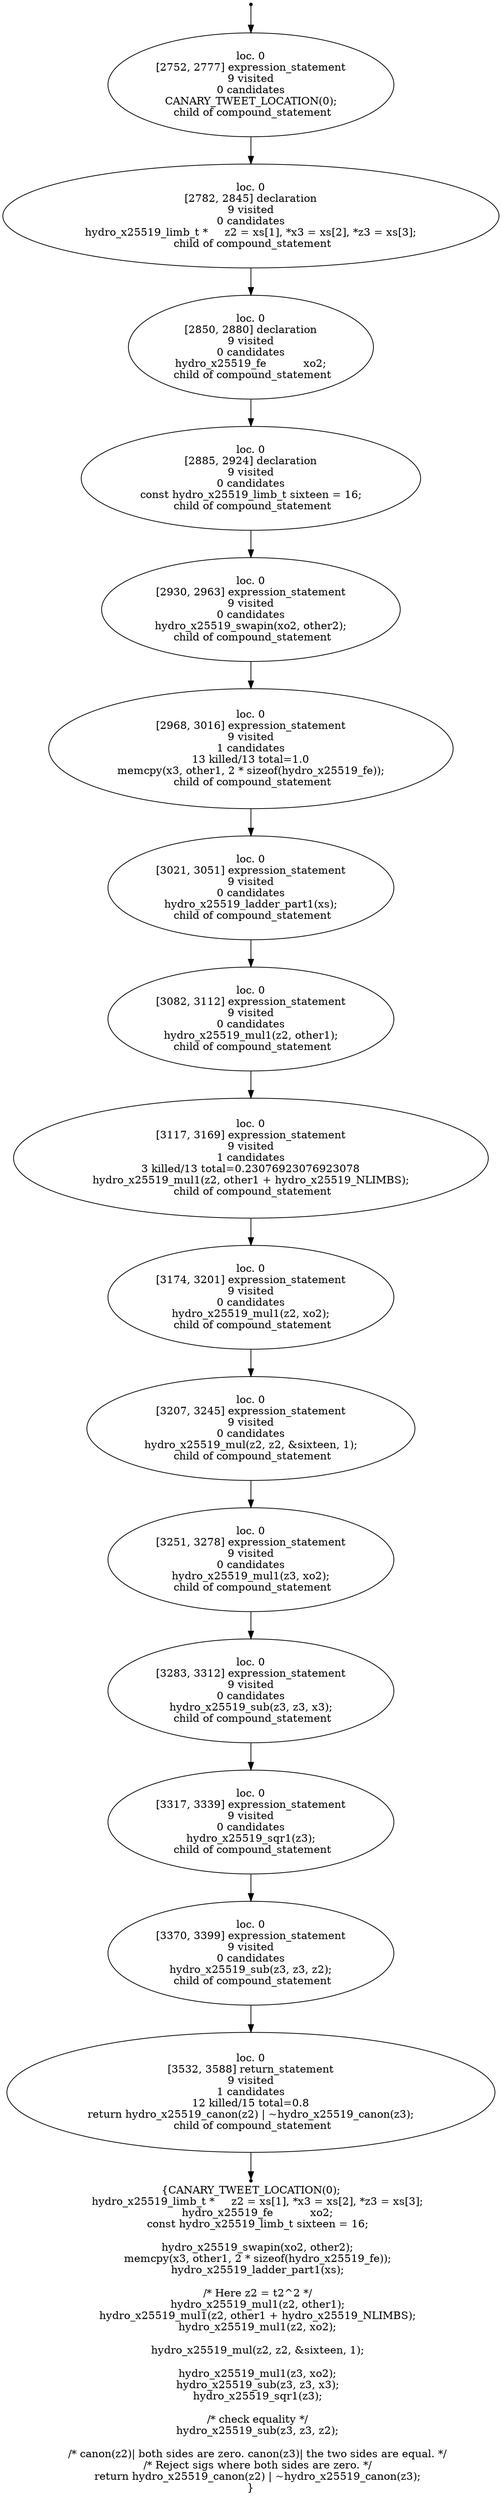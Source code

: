 digraph hydro_sign_verify_core_localised_3 {
	initial [shape=point]
	initial -> "loc. 0
[2752, 2777] expression_statement
9 visited
0 candidates
 CANARY_TWEET_LOCATION(0); 
 child of compound_statement"
	final [shape=point]
	"loc. 0
[3532, 3588] return_statement
9 visited
1 candidates
12 killed/15 total=0.8
 return hydro_x25519_canon(z2) | ~hydro_x25519_canon(z3); 
 child of compound_statement" -> final
	"loc. 0
[2752, 2777] expression_statement
9 visited
0 candidates
 CANARY_TWEET_LOCATION(0); 
 child of compound_statement"
	"loc. 0
[2752, 2777] expression_statement
9 visited
0 candidates
 CANARY_TWEET_LOCATION(0); 
 child of compound_statement" -> "loc. 0
[2782, 2845] declaration
9 visited
0 candidates
 hydro_x25519_limb_t *     z2 = xs[1], *x3 = xs[2], *z3 = xs[3]; 
 child of compound_statement"
	"loc. 0
[2782, 2845] declaration
9 visited
0 candidates
 hydro_x25519_limb_t *     z2 = xs[1], *x3 = xs[2], *z3 = xs[3]; 
 child of compound_statement"
	"loc. 0
[2782, 2845] declaration
9 visited
0 candidates
 hydro_x25519_limb_t *     z2 = xs[1], *x3 = xs[2], *z3 = xs[3]; 
 child of compound_statement" -> "loc. 0
[2850, 2880] declaration
9 visited
0 candidates
 hydro_x25519_fe           xo2; 
 child of compound_statement"
	"loc. 0
[2850, 2880] declaration
9 visited
0 candidates
 hydro_x25519_fe           xo2; 
 child of compound_statement"
	"loc. 0
[2850, 2880] declaration
9 visited
0 candidates
 hydro_x25519_fe           xo2; 
 child of compound_statement" -> "loc. 0
[2885, 2924] declaration
9 visited
0 candidates
 const hydro_x25519_limb_t sixteen = 16; 
 child of compound_statement"
	"loc. 0
[2885, 2924] declaration
9 visited
0 candidates
 const hydro_x25519_limb_t sixteen = 16; 
 child of compound_statement"
	"loc. 0
[2885, 2924] declaration
9 visited
0 candidates
 const hydro_x25519_limb_t sixteen = 16; 
 child of compound_statement" -> "loc. 0
[2930, 2963] expression_statement
9 visited
0 candidates
 hydro_x25519_swapin(xo2, other2); 
 child of compound_statement"
	"loc. 0
[2930, 2963] expression_statement
9 visited
0 candidates
 hydro_x25519_swapin(xo2, other2); 
 child of compound_statement"
	"loc. 0
[2930, 2963] expression_statement
9 visited
0 candidates
 hydro_x25519_swapin(xo2, other2); 
 child of compound_statement" -> "loc. 0
[2968, 3016] expression_statement
9 visited
1 candidates
13 killed/13 total=1.0
 memcpy(x3, other1, 2 * sizeof(hydro_x25519_fe)); 
 child of compound_statement"
	"loc. 0
[2968, 3016] expression_statement
9 visited
1 candidates
13 killed/13 total=1.0
 memcpy(x3, other1, 2 * sizeof(hydro_x25519_fe)); 
 child of compound_statement"
	"loc. 0
[2968, 3016] expression_statement
9 visited
1 candidates
13 killed/13 total=1.0
 memcpy(x3, other1, 2 * sizeof(hydro_x25519_fe)); 
 child of compound_statement" -> "loc. 0
[3021, 3051] expression_statement
9 visited
0 candidates
 hydro_x25519_ladder_part1(xs); 
 child of compound_statement"
	"loc. 0
[3021, 3051] expression_statement
9 visited
0 candidates
 hydro_x25519_ladder_part1(xs); 
 child of compound_statement"
	"loc. 0
[3021, 3051] expression_statement
9 visited
0 candidates
 hydro_x25519_ladder_part1(xs); 
 child of compound_statement" -> "loc. 0
[3082, 3112] expression_statement
9 visited
0 candidates
 hydro_x25519_mul1(z2, other1); 
 child of compound_statement"
	"loc. 0
[3082, 3112] expression_statement
9 visited
0 candidates
 hydro_x25519_mul1(z2, other1); 
 child of compound_statement"
	"loc. 0
[3082, 3112] expression_statement
9 visited
0 candidates
 hydro_x25519_mul1(z2, other1); 
 child of compound_statement" -> "loc. 0
[3117, 3169] expression_statement
9 visited
1 candidates
3 killed/13 total=0.23076923076923078
 hydro_x25519_mul1(z2, other1 + hydro_x25519_NLIMBS); 
 child of compound_statement"
	"loc. 0
[3117, 3169] expression_statement
9 visited
1 candidates
3 killed/13 total=0.23076923076923078
 hydro_x25519_mul1(z2, other1 + hydro_x25519_NLIMBS); 
 child of compound_statement"
	"loc. 0
[3117, 3169] expression_statement
9 visited
1 candidates
3 killed/13 total=0.23076923076923078
 hydro_x25519_mul1(z2, other1 + hydro_x25519_NLIMBS); 
 child of compound_statement" -> "loc. 0
[3174, 3201] expression_statement
9 visited
0 candidates
 hydro_x25519_mul1(z2, xo2); 
 child of compound_statement"
	"loc. 0
[3174, 3201] expression_statement
9 visited
0 candidates
 hydro_x25519_mul1(z2, xo2); 
 child of compound_statement"
	"loc. 0
[3174, 3201] expression_statement
9 visited
0 candidates
 hydro_x25519_mul1(z2, xo2); 
 child of compound_statement" -> "loc. 0
[3207, 3245] expression_statement
9 visited
0 candidates
 hydro_x25519_mul(z2, z2, &sixteen, 1); 
 child of compound_statement"
	"loc. 0
[3207, 3245] expression_statement
9 visited
0 candidates
 hydro_x25519_mul(z2, z2, &sixteen, 1); 
 child of compound_statement"
	"loc. 0
[3207, 3245] expression_statement
9 visited
0 candidates
 hydro_x25519_mul(z2, z2, &sixteen, 1); 
 child of compound_statement" -> "loc. 0
[3251, 3278] expression_statement
9 visited
0 candidates
 hydro_x25519_mul1(z3, xo2); 
 child of compound_statement"
	"loc. 0
[3251, 3278] expression_statement
9 visited
0 candidates
 hydro_x25519_mul1(z3, xo2); 
 child of compound_statement"
	"loc. 0
[3251, 3278] expression_statement
9 visited
0 candidates
 hydro_x25519_mul1(z3, xo2); 
 child of compound_statement" -> "loc. 0
[3283, 3312] expression_statement
9 visited
0 candidates
 hydro_x25519_sub(z3, z3, x3); 
 child of compound_statement"
	"loc. 0
[3283, 3312] expression_statement
9 visited
0 candidates
 hydro_x25519_sub(z3, z3, x3); 
 child of compound_statement"
	"loc. 0
[3283, 3312] expression_statement
9 visited
0 candidates
 hydro_x25519_sub(z3, z3, x3); 
 child of compound_statement" -> "loc. 0
[3317, 3339] expression_statement
9 visited
0 candidates
 hydro_x25519_sqr1(z3); 
 child of compound_statement"
	"loc. 0
[3317, 3339] expression_statement
9 visited
0 candidates
 hydro_x25519_sqr1(z3); 
 child of compound_statement"
	"loc. 0
[3317, 3339] expression_statement
9 visited
0 candidates
 hydro_x25519_sqr1(z3); 
 child of compound_statement" -> "loc. 0
[3370, 3399] expression_statement
9 visited
0 candidates
 hydro_x25519_sub(z3, z3, z2); 
 child of compound_statement"
	"loc. 0
[3370, 3399] expression_statement
9 visited
0 candidates
 hydro_x25519_sub(z3, z3, z2); 
 child of compound_statement"
	"loc. 0
[3370, 3399] expression_statement
9 visited
0 candidates
 hydro_x25519_sub(z3, z3, z2); 
 child of compound_statement" -> "loc. 0
[3532, 3588] return_statement
9 visited
1 candidates
12 killed/15 total=0.8
 return hydro_x25519_canon(z2) | ~hydro_x25519_canon(z3); 
 child of compound_statement"
	"loc. 0
[3532, 3588] return_statement
9 visited
1 candidates
12 killed/15 total=0.8
 return hydro_x25519_canon(z2) | ~hydro_x25519_canon(z3); 
 child of compound_statement"
	label="{CANARY_TWEET_LOCATION(0);
    hydro_x25519_limb_t *     z2 = xs[1], *x3 = xs[2], *z3 = xs[3];
    hydro_x25519_fe           xo2;
    const hydro_x25519_limb_t sixteen = 16;

    hydro_x25519_swapin(xo2, other2);
    memcpy(x3, other1, 2 * sizeof(hydro_x25519_fe));
    hydro_x25519_ladder_part1(xs);

    /* Here z2 = t2^2 */
    hydro_x25519_mul1(z2, other1);
    hydro_x25519_mul1(z2, other1 + hydro_x25519_NLIMBS);
    hydro_x25519_mul1(z2, xo2);

    hydro_x25519_mul(z2, z2, &sixteen, 1);

    hydro_x25519_mul1(z3, xo2);
    hydro_x25519_sub(z3, z3, x3);
    hydro_x25519_sqr1(z3);

    /* check equality */
    hydro_x25519_sub(z3, z3, z2);

    /* canon(z2)| both sides are zero. canon(z3)| the two sides are equal. */
    /* Reject sigs where both sides are zero. */
    return hydro_x25519_canon(z2) | ~hydro_x25519_canon(z3);
}"
}
